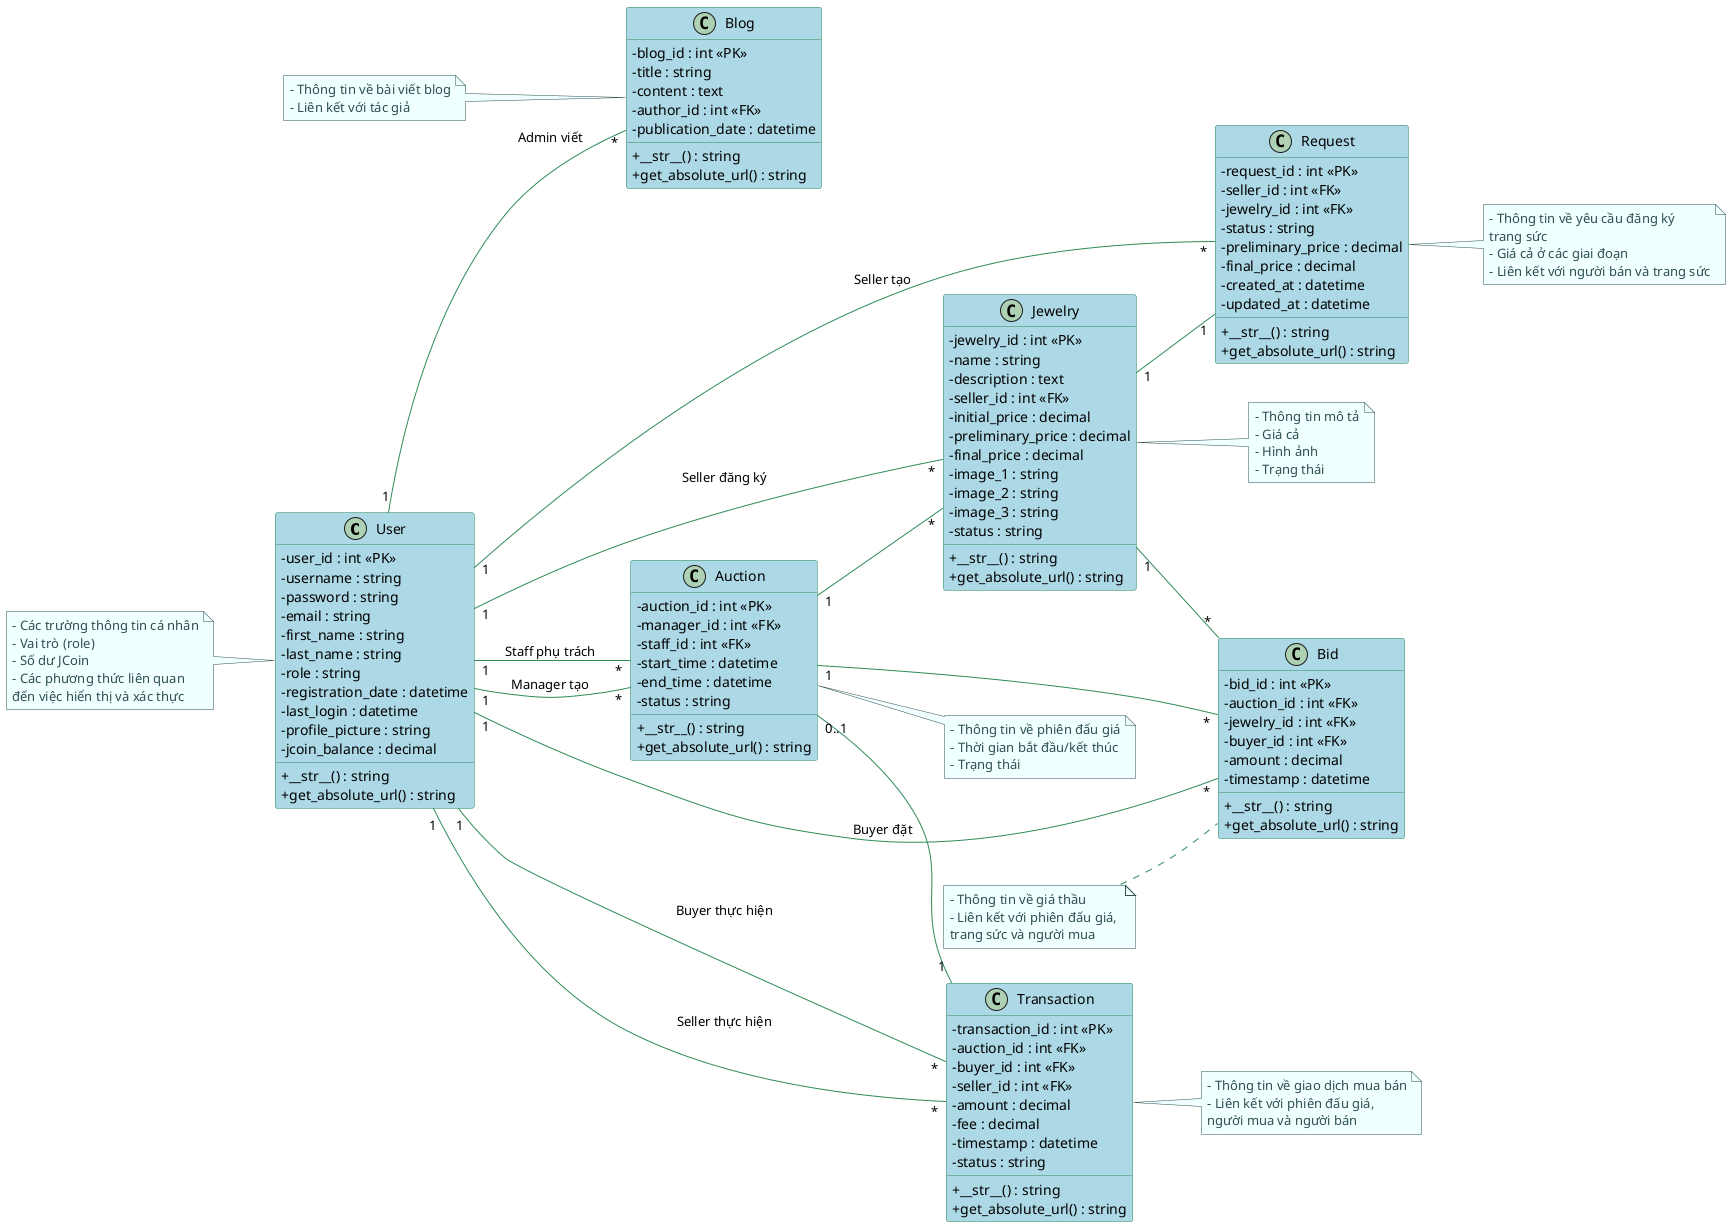 @startuml   Class
left to right direction
skinparam classAttributeIconSize 0
skinparam class {
    BackgroundColor #ADD8E6
    ArrowColor #2E8B57
    BorderColor #2E8B57
    FontName Arial
}
skinparam note {
    BackgroundColor #F0FFFF
    FontColor #2F4F4F
    BorderColor #2F4F4F
    FontName Arial
}

class User {
  -user_id : int <<PK>>
  -username : string
  -password : string
  -email : string
  -first_name : string
  -last_name : string
  -role : string
  -registration_date : datetime
  -last_login : datetime
  -profile_picture : string
  -jcoin_balance : decimal
  +__str__() : string
  +get_absolute_url() : string
}

class Jewelry {
  -jewelry_id : int <<PK>>
  -name : string
  -description : text
  -seller_id : int <<FK>>
  -initial_price : decimal
  -preliminary_price : decimal
  -final_price : decimal
  -image_1 : string
  -image_2 : string
  -image_3 : string
  -status : string
  +__str__() : string
  +get_absolute_url() : string
}

class Auction {
  -auction_id : int <<PK>>
  -manager_id : int <<FK>>
  -staff_id : int <<FK>>
  -start_time : datetime
  -end_time : datetime
  -status : string
  +__str__() : string
  +get_absolute_url() : string
}

class Bid {
  -bid_id : int <<PK>>
  -auction_id : int <<FK>>
  -jewelry_id : int <<FK>>
  -buyer_id : int <<FK>>
  -amount : decimal
  -timestamp : datetime
  +__str__() : string
  +get_absolute_url() : string
}

class Transaction {
  -transaction_id : int <<PK>>
  -auction_id : int <<FK>>
  -buyer_id : int <<FK>>
  -seller_id : int <<FK>>
  -amount : decimal
  -fee : decimal
  -timestamp : datetime
  -status : string
  +__str__() : string
  +get_absolute_url() : string
}

class Request {
  -request_id : int <<PK>>
  -seller_id : int <<FK>>
  -jewelry_id : int <<FK>>
  -status : string
  -preliminary_price : decimal
  -final_price : decimal
  -created_at : datetime
  -updated_at : datetime
  +__str__() : string
  +get_absolute_url() : string
}

class Blog {
  -blog_id : int <<PK>>
  -title : string
  -content : text
  -author_id : int <<FK>>
  -publication_date : datetime
  +__str__() : string
  +get_absolute_url() : string
}

note left of User : - Các trường thông tin cá nhân\n- Vai trò (role)\n- Số dư JCoin\n- Các phương thức liên quan \nđến việc hiển thị và xác thực

note right of Jewelry : - Thông tin mô tả\n- Giá cả\n- Hình ảnh\n- Trạng thái

note right of Auction : - Thông tin về phiên đấu giá\n- Thời gian bắt đầu/kết thúc\n- Trạng thái

note left of Bid : - Thông tin về giá thầu\n- Liên kết với phiên đấu giá, \ntrang sức và người mua

note right of Transaction : - Thông tin về giao dịch mua bán\n- Liên kết với phiên đấu giá, \nngười mua và người bán

note right of Request : - Thông tin về yêu cầu đăng ký \ntrang sức\n- Giá cả ở các giai đoạn \n- Liên kết với người bán và trang sức

note left of Blog : - Thông tin về bài viết blog\n- Liên kết với tác giả

User "1" -- "*" Jewelry : Seller đăng ký
User "1" -- "*" Auction : Manager tạo
User "1" -- "*" Auction : Staff phụ trách
User "1" -- "*" Bid : Buyer đặt
User "1" -- "*" Transaction : Buyer thực hiện
User "1" -- "*" Transaction : Seller thực hiện
User "1" -- "*" Request : Seller tạo
User "1" -- "*" Blog : Admin viết
Auction "1" -- "*" Jewelry : ""
Auction "1" -- "*" Bid : ""
Auction "0..1" -- "1" Transaction : ""
Jewelry "1" -- "*" Bid : ""
Jewelry "1" -- "1" Request : ""

@enduml